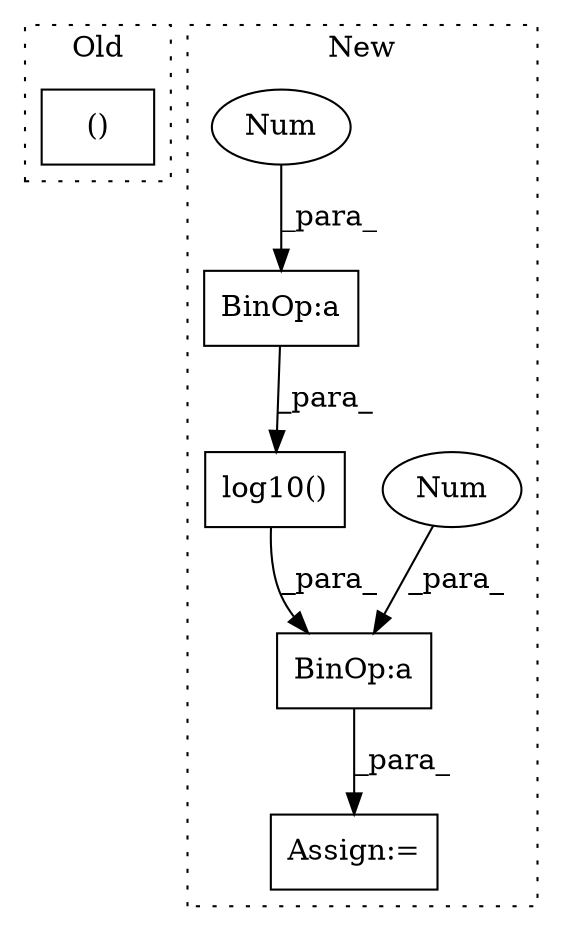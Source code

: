 digraph G {
subgraph cluster0 {
1 [label="()" a="54" s="1570" l="7" shape="box"];
label = "Old";
style="dotted";
}
subgraph cluster1 {
2 [label="log10()" a="75" s="2145,2162" l="12,1" shape="box"];
3 [label="Assign:=" a="68" s="2139" l="3" shape="box"];
4 [label="BinOp:a" a="82" s="2144" l="1" shape="box"];
5 [label="Num" a="76" s="2142" l="2" shape="ellipse"];
6 [label="BinOp:a" a="82" s="1827" l="2" shape="box"];
7 [label="Num" a="76" s="1829" l="1" shape="ellipse"];
label = "New";
style="dotted";
}
2 -> 4 [label="_para_"];
4 -> 3 [label="_para_"];
5 -> 4 [label="_para_"];
6 -> 2 [label="_para_"];
7 -> 6 [label="_para_"];
}